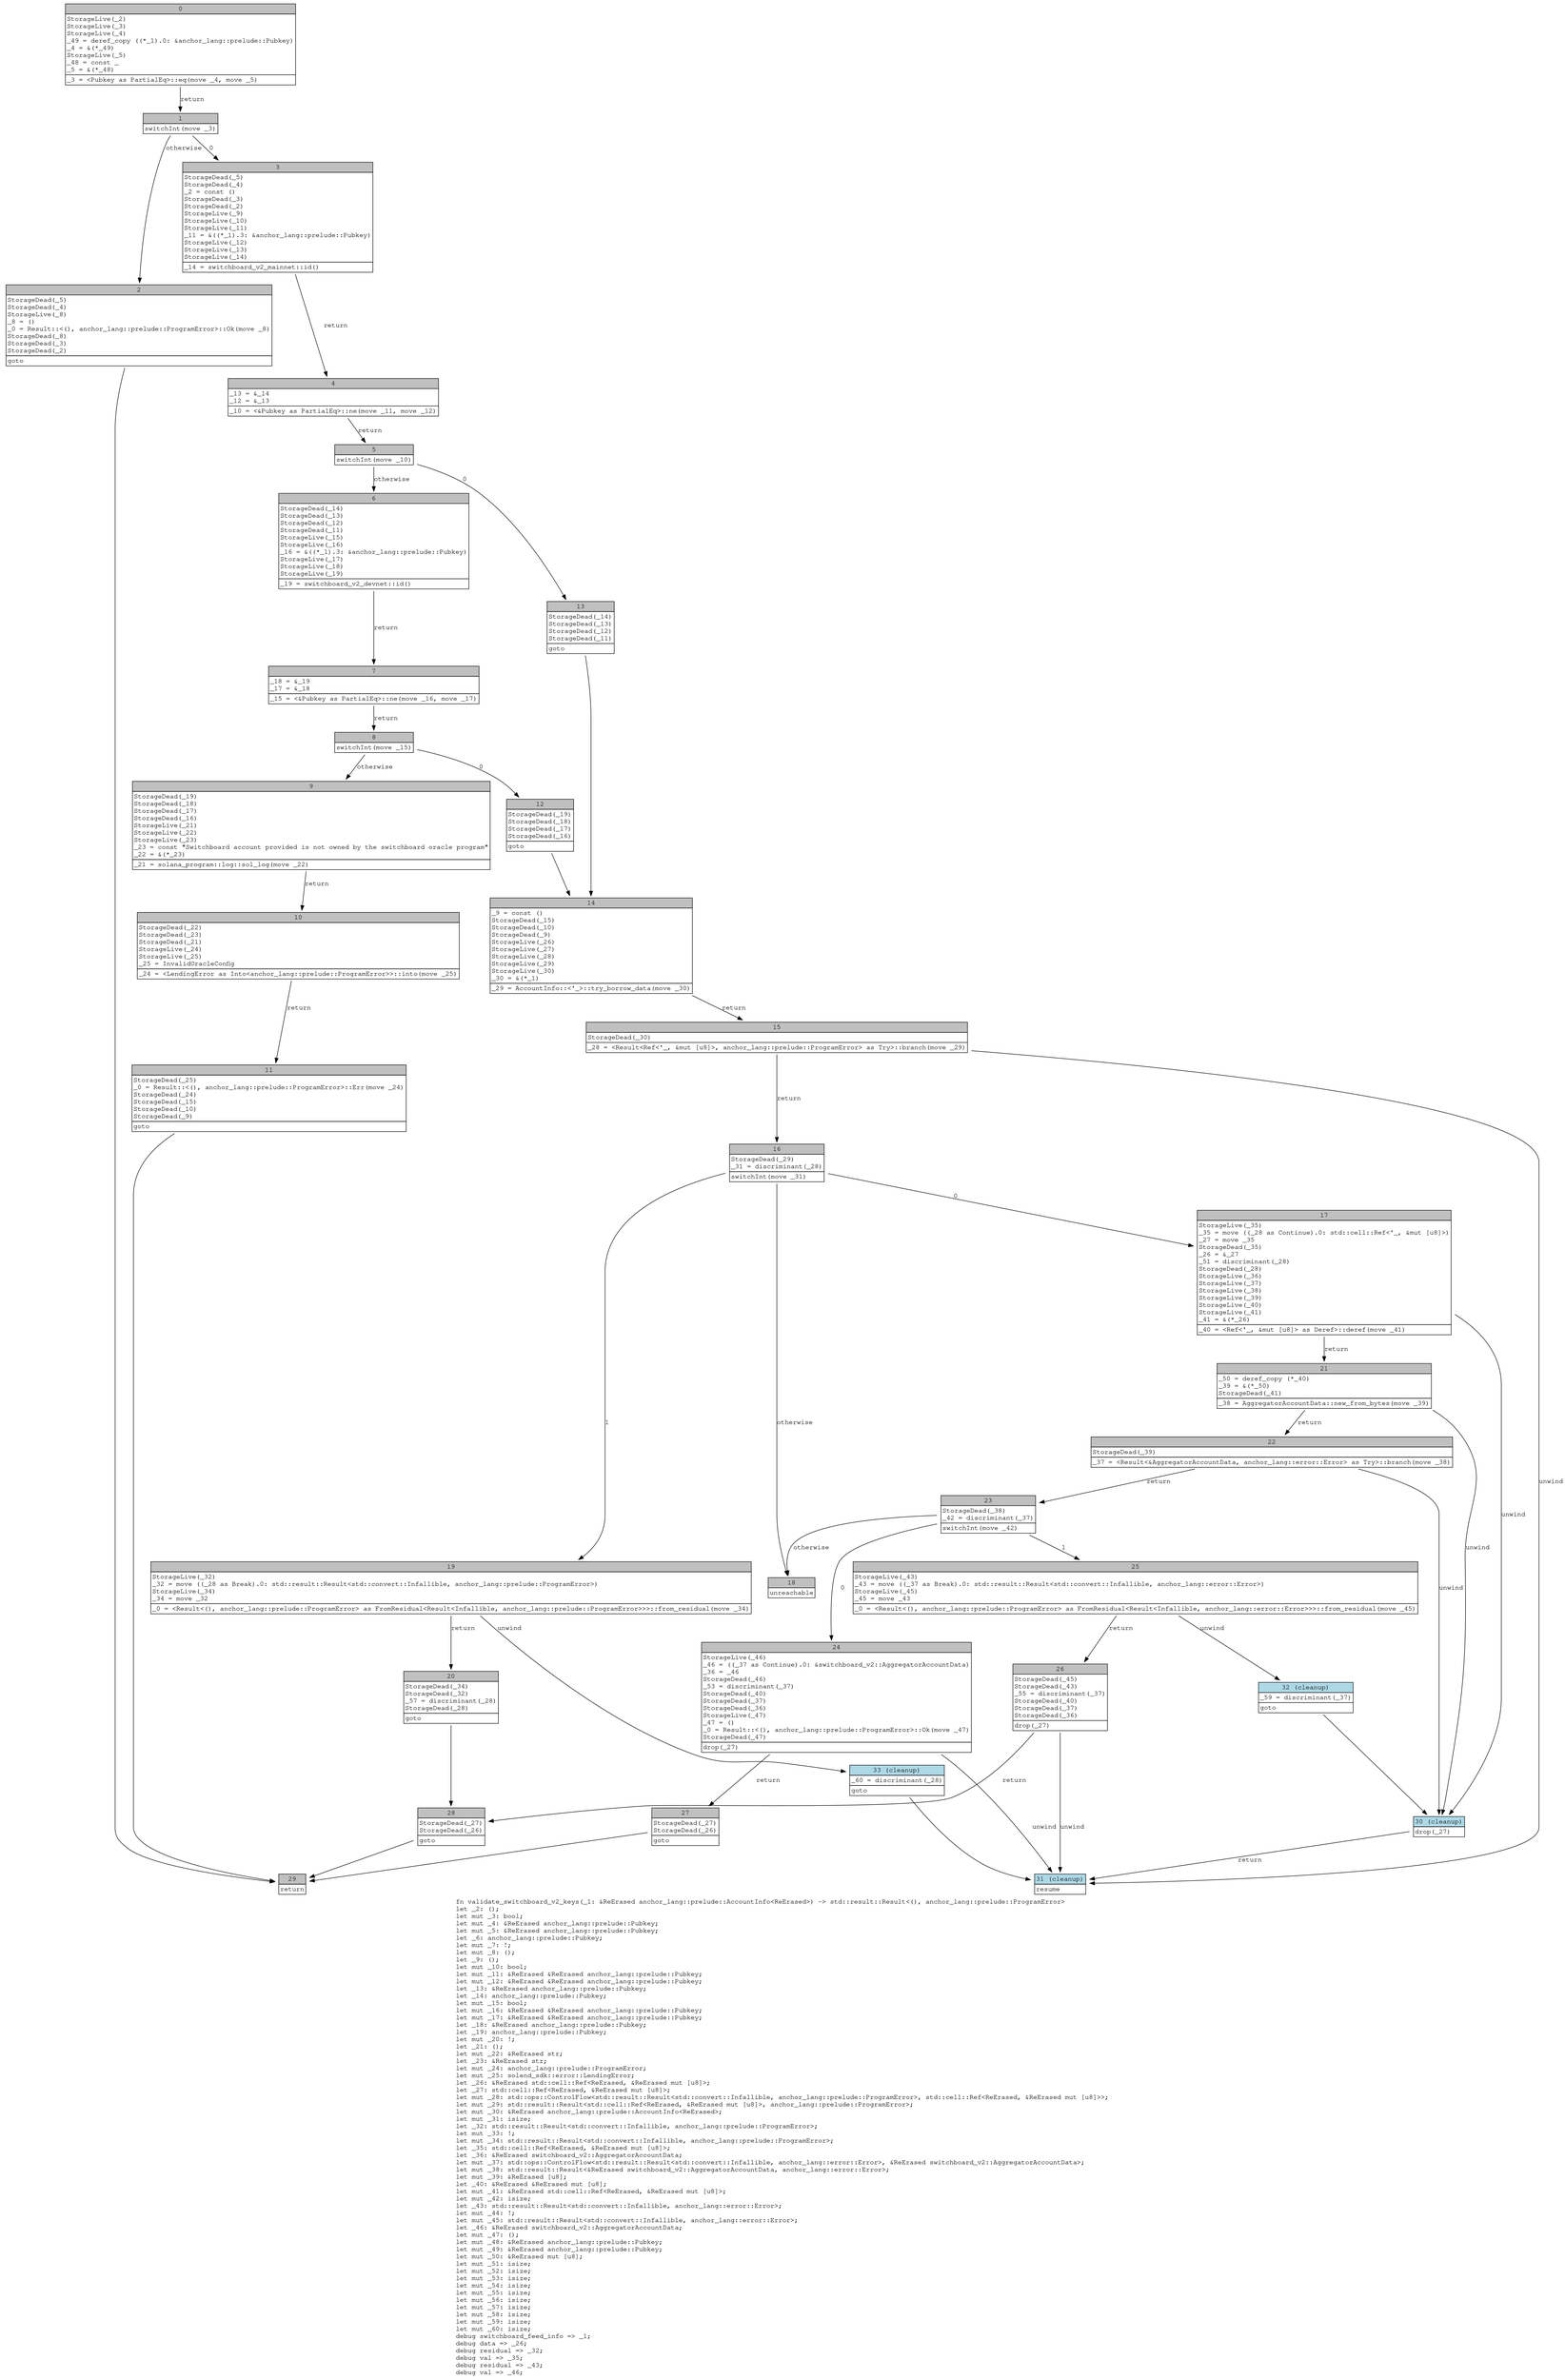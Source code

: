 digraph Mir_0_88 {
    graph [fontname="Courier, monospace"];
    node [fontname="Courier, monospace"];
    edge [fontname="Courier, monospace"];
    label=<fn validate_switchboard_v2_keys(_1: &amp;ReErased anchor_lang::prelude::AccountInfo&lt;ReErased&gt;) -&gt; std::result::Result&lt;(), anchor_lang::prelude::ProgramError&gt;<br align="left"/>let _2: ();<br align="left"/>let mut _3: bool;<br align="left"/>let mut _4: &amp;ReErased anchor_lang::prelude::Pubkey;<br align="left"/>let mut _5: &amp;ReErased anchor_lang::prelude::Pubkey;<br align="left"/>let _6: anchor_lang::prelude::Pubkey;<br align="left"/>let mut _7: !;<br align="left"/>let mut _8: ();<br align="left"/>let _9: ();<br align="left"/>let mut _10: bool;<br align="left"/>let mut _11: &amp;ReErased &amp;ReErased anchor_lang::prelude::Pubkey;<br align="left"/>let mut _12: &amp;ReErased &amp;ReErased anchor_lang::prelude::Pubkey;<br align="left"/>let _13: &amp;ReErased anchor_lang::prelude::Pubkey;<br align="left"/>let _14: anchor_lang::prelude::Pubkey;<br align="left"/>let mut _15: bool;<br align="left"/>let mut _16: &amp;ReErased &amp;ReErased anchor_lang::prelude::Pubkey;<br align="left"/>let mut _17: &amp;ReErased &amp;ReErased anchor_lang::prelude::Pubkey;<br align="left"/>let _18: &amp;ReErased anchor_lang::prelude::Pubkey;<br align="left"/>let _19: anchor_lang::prelude::Pubkey;<br align="left"/>let mut _20: !;<br align="left"/>let _21: ();<br align="left"/>let mut _22: &amp;ReErased str;<br align="left"/>let _23: &amp;ReErased str;<br align="left"/>let mut _24: anchor_lang::prelude::ProgramError;<br align="left"/>let mut _25: solend_sdk::error::LendingError;<br align="left"/>let _26: &amp;ReErased std::cell::Ref&lt;ReErased, &amp;ReErased mut [u8]&gt;;<br align="left"/>let _27: std::cell::Ref&lt;ReErased, &amp;ReErased mut [u8]&gt;;<br align="left"/>let mut _28: std::ops::ControlFlow&lt;std::result::Result&lt;std::convert::Infallible, anchor_lang::prelude::ProgramError&gt;, std::cell::Ref&lt;ReErased, &amp;ReErased mut [u8]&gt;&gt;;<br align="left"/>let mut _29: std::result::Result&lt;std::cell::Ref&lt;ReErased, &amp;ReErased mut [u8]&gt;, anchor_lang::prelude::ProgramError&gt;;<br align="left"/>let mut _30: &amp;ReErased anchor_lang::prelude::AccountInfo&lt;ReErased&gt;;<br align="left"/>let mut _31: isize;<br align="left"/>let _32: std::result::Result&lt;std::convert::Infallible, anchor_lang::prelude::ProgramError&gt;;<br align="left"/>let mut _33: !;<br align="left"/>let mut _34: std::result::Result&lt;std::convert::Infallible, anchor_lang::prelude::ProgramError&gt;;<br align="left"/>let _35: std::cell::Ref&lt;ReErased, &amp;ReErased mut [u8]&gt;;<br align="left"/>let _36: &amp;ReErased switchboard_v2::AggregatorAccountData;<br align="left"/>let mut _37: std::ops::ControlFlow&lt;std::result::Result&lt;std::convert::Infallible, anchor_lang::error::Error&gt;, &amp;ReErased switchboard_v2::AggregatorAccountData&gt;;<br align="left"/>let mut _38: std::result::Result&lt;&amp;ReErased switchboard_v2::AggregatorAccountData, anchor_lang::error::Error&gt;;<br align="left"/>let mut _39: &amp;ReErased [u8];<br align="left"/>let _40: &amp;ReErased &amp;ReErased mut [u8];<br align="left"/>let mut _41: &amp;ReErased std::cell::Ref&lt;ReErased, &amp;ReErased mut [u8]&gt;;<br align="left"/>let mut _42: isize;<br align="left"/>let _43: std::result::Result&lt;std::convert::Infallible, anchor_lang::error::Error&gt;;<br align="left"/>let mut _44: !;<br align="left"/>let mut _45: std::result::Result&lt;std::convert::Infallible, anchor_lang::error::Error&gt;;<br align="left"/>let _46: &amp;ReErased switchboard_v2::AggregatorAccountData;<br align="left"/>let mut _47: ();<br align="left"/>let mut _48: &amp;ReErased anchor_lang::prelude::Pubkey;<br align="left"/>let mut _49: &amp;ReErased anchor_lang::prelude::Pubkey;<br align="left"/>let mut _50: &amp;ReErased mut [u8];<br align="left"/>let mut _51: isize;<br align="left"/>let mut _52: isize;<br align="left"/>let mut _53: isize;<br align="left"/>let mut _54: isize;<br align="left"/>let mut _55: isize;<br align="left"/>let mut _56: isize;<br align="left"/>let mut _57: isize;<br align="left"/>let mut _58: isize;<br align="left"/>let mut _59: isize;<br align="left"/>let mut _60: isize;<br align="left"/>debug switchboard_feed_info =&gt; _1;<br align="left"/>debug data =&gt; _26;<br align="left"/>debug residual =&gt; _32;<br align="left"/>debug val =&gt; _35;<br align="left"/>debug residual =&gt; _43;<br align="left"/>debug val =&gt; _46;<br align="left"/>>;
    bb0__0_88 [shape="none", label=<<table border="0" cellborder="1" cellspacing="0"><tr><td bgcolor="gray" align="center" colspan="1">0</td></tr><tr><td align="left" balign="left">StorageLive(_2)<br/>StorageLive(_3)<br/>StorageLive(_4)<br/>_49 = deref_copy ((*_1).0: &amp;anchor_lang::prelude::Pubkey)<br/>_4 = &amp;(*_49)<br/>StorageLive(_5)<br/>_48 = const _<br/>_5 = &amp;(*_48)<br/></td></tr><tr><td align="left">_3 = &lt;Pubkey as PartialEq&gt;::eq(move _4, move _5)</td></tr></table>>];
    bb1__0_88 [shape="none", label=<<table border="0" cellborder="1" cellspacing="0"><tr><td bgcolor="gray" align="center" colspan="1">1</td></tr><tr><td align="left">switchInt(move _3)</td></tr></table>>];
    bb2__0_88 [shape="none", label=<<table border="0" cellborder="1" cellspacing="0"><tr><td bgcolor="gray" align="center" colspan="1">2</td></tr><tr><td align="left" balign="left">StorageDead(_5)<br/>StorageDead(_4)<br/>StorageLive(_8)<br/>_8 = ()<br/>_0 = Result::&lt;(), anchor_lang::prelude::ProgramError&gt;::Ok(move _8)<br/>StorageDead(_8)<br/>StorageDead(_3)<br/>StorageDead(_2)<br/></td></tr><tr><td align="left">goto</td></tr></table>>];
    bb3__0_88 [shape="none", label=<<table border="0" cellborder="1" cellspacing="0"><tr><td bgcolor="gray" align="center" colspan="1">3</td></tr><tr><td align="left" balign="left">StorageDead(_5)<br/>StorageDead(_4)<br/>_2 = const ()<br/>StorageDead(_3)<br/>StorageDead(_2)<br/>StorageLive(_9)<br/>StorageLive(_10)<br/>StorageLive(_11)<br/>_11 = &amp;((*_1).3: &amp;anchor_lang::prelude::Pubkey)<br/>StorageLive(_12)<br/>StorageLive(_13)<br/>StorageLive(_14)<br/></td></tr><tr><td align="left">_14 = switchboard_v2_mainnet::id()</td></tr></table>>];
    bb4__0_88 [shape="none", label=<<table border="0" cellborder="1" cellspacing="0"><tr><td bgcolor="gray" align="center" colspan="1">4</td></tr><tr><td align="left" balign="left">_13 = &amp;_14<br/>_12 = &amp;_13<br/></td></tr><tr><td align="left">_10 = &lt;&amp;Pubkey as PartialEq&gt;::ne(move _11, move _12)</td></tr></table>>];
    bb5__0_88 [shape="none", label=<<table border="0" cellborder="1" cellspacing="0"><tr><td bgcolor="gray" align="center" colspan="1">5</td></tr><tr><td align="left">switchInt(move _10)</td></tr></table>>];
    bb6__0_88 [shape="none", label=<<table border="0" cellborder="1" cellspacing="0"><tr><td bgcolor="gray" align="center" colspan="1">6</td></tr><tr><td align="left" balign="left">StorageDead(_14)<br/>StorageDead(_13)<br/>StorageDead(_12)<br/>StorageDead(_11)<br/>StorageLive(_15)<br/>StorageLive(_16)<br/>_16 = &amp;((*_1).3: &amp;anchor_lang::prelude::Pubkey)<br/>StorageLive(_17)<br/>StorageLive(_18)<br/>StorageLive(_19)<br/></td></tr><tr><td align="left">_19 = switchboard_v2_devnet::id()</td></tr></table>>];
    bb7__0_88 [shape="none", label=<<table border="0" cellborder="1" cellspacing="0"><tr><td bgcolor="gray" align="center" colspan="1">7</td></tr><tr><td align="left" balign="left">_18 = &amp;_19<br/>_17 = &amp;_18<br/></td></tr><tr><td align="left">_15 = &lt;&amp;Pubkey as PartialEq&gt;::ne(move _16, move _17)</td></tr></table>>];
    bb8__0_88 [shape="none", label=<<table border="0" cellborder="1" cellspacing="0"><tr><td bgcolor="gray" align="center" colspan="1">8</td></tr><tr><td align="left">switchInt(move _15)</td></tr></table>>];
    bb9__0_88 [shape="none", label=<<table border="0" cellborder="1" cellspacing="0"><tr><td bgcolor="gray" align="center" colspan="1">9</td></tr><tr><td align="left" balign="left">StorageDead(_19)<br/>StorageDead(_18)<br/>StorageDead(_17)<br/>StorageDead(_16)<br/>StorageLive(_21)<br/>StorageLive(_22)<br/>StorageLive(_23)<br/>_23 = const &quot;Switchboard account provided is not owned by the switchboard oracle program&quot;<br/>_22 = &amp;(*_23)<br/></td></tr><tr><td align="left">_21 = solana_program::log::sol_log(move _22)</td></tr></table>>];
    bb10__0_88 [shape="none", label=<<table border="0" cellborder="1" cellspacing="0"><tr><td bgcolor="gray" align="center" colspan="1">10</td></tr><tr><td align="left" balign="left">StorageDead(_22)<br/>StorageDead(_23)<br/>StorageDead(_21)<br/>StorageLive(_24)<br/>StorageLive(_25)<br/>_25 = InvalidOracleConfig<br/></td></tr><tr><td align="left">_24 = &lt;LendingError as Into&lt;anchor_lang::prelude::ProgramError&gt;&gt;::into(move _25)</td></tr></table>>];
    bb11__0_88 [shape="none", label=<<table border="0" cellborder="1" cellspacing="0"><tr><td bgcolor="gray" align="center" colspan="1">11</td></tr><tr><td align="left" balign="left">StorageDead(_25)<br/>_0 = Result::&lt;(), anchor_lang::prelude::ProgramError&gt;::Err(move _24)<br/>StorageDead(_24)<br/>StorageDead(_15)<br/>StorageDead(_10)<br/>StorageDead(_9)<br/></td></tr><tr><td align="left">goto</td></tr></table>>];
    bb12__0_88 [shape="none", label=<<table border="0" cellborder="1" cellspacing="0"><tr><td bgcolor="gray" align="center" colspan="1">12</td></tr><tr><td align="left" balign="left">StorageDead(_19)<br/>StorageDead(_18)<br/>StorageDead(_17)<br/>StorageDead(_16)<br/></td></tr><tr><td align="left">goto</td></tr></table>>];
    bb13__0_88 [shape="none", label=<<table border="0" cellborder="1" cellspacing="0"><tr><td bgcolor="gray" align="center" colspan="1">13</td></tr><tr><td align="left" balign="left">StorageDead(_14)<br/>StorageDead(_13)<br/>StorageDead(_12)<br/>StorageDead(_11)<br/></td></tr><tr><td align="left">goto</td></tr></table>>];
    bb14__0_88 [shape="none", label=<<table border="0" cellborder="1" cellspacing="0"><tr><td bgcolor="gray" align="center" colspan="1">14</td></tr><tr><td align="left" balign="left">_9 = const ()<br/>StorageDead(_15)<br/>StorageDead(_10)<br/>StorageDead(_9)<br/>StorageLive(_26)<br/>StorageLive(_27)<br/>StorageLive(_28)<br/>StorageLive(_29)<br/>StorageLive(_30)<br/>_30 = &amp;(*_1)<br/></td></tr><tr><td align="left">_29 = AccountInfo::&lt;'_&gt;::try_borrow_data(move _30)</td></tr></table>>];
    bb15__0_88 [shape="none", label=<<table border="0" cellborder="1" cellspacing="0"><tr><td bgcolor="gray" align="center" colspan="1">15</td></tr><tr><td align="left" balign="left">StorageDead(_30)<br/></td></tr><tr><td align="left">_28 = &lt;Result&lt;Ref&lt;'_, &amp;mut [u8]&gt;, anchor_lang::prelude::ProgramError&gt; as Try&gt;::branch(move _29)</td></tr></table>>];
    bb16__0_88 [shape="none", label=<<table border="0" cellborder="1" cellspacing="0"><tr><td bgcolor="gray" align="center" colspan="1">16</td></tr><tr><td align="left" balign="left">StorageDead(_29)<br/>_31 = discriminant(_28)<br/></td></tr><tr><td align="left">switchInt(move _31)</td></tr></table>>];
    bb17__0_88 [shape="none", label=<<table border="0" cellborder="1" cellspacing="0"><tr><td bgcolor="gray" align="center" colspan="1">17</td></tr><tr><td align="left" balign="left">StorageLive(_35)<br/>_35 = move ((_28 as Continue).0: std::cell::Ref&lt;'_, &amp;mut [u8]&gt;)<br/>_27 = move _35<br/>StorageDead(_35)<br/>_26 = &amp;_27<br/>_51 = discriminant(_28)<br/>StorageDead(_28)<br/>StorageLive(_36)<br/>StorageLive(_37)<br/>StorageLive(_38)<br/>StorageLive(_39)<br/>StorageLive(_40)<br/>StorageLive(_41)<br/>_41 = &amp;(*_26)<br/></td></tr><tr><td align="left">_40 = &lt;Ref&lt;'_, &amp;mut [u8]&gt; as Deref&gt;::deref(move _41)</td></tr></table>>];
    bb18__0_88 [shape="none", label=<<table border="0" cellborder="1" cellspacing="0"><tr><td bgcolor="gray" align="center" colspan="1">18</td></tr><tr><td align="left">unreachable</td></tr></table>>];
    bb19__0_88 [shape="none", label=<<table border="0" cellborder="1" cellspacing="0"><tr><td bgcolor="gray" align="center" colspan="1">19</td></tr><tr><td align="left" balign="left">StorageLive(_32)<br/>_32 = move ((_28 as Break).0: std::result::Result&lt;std::convert::Infallible, anchor_lang::prelude::ProgramError&gt;)<br/>StorageLive(_34)<br/>_34 = move _32<br/></td></tr><tr><td align="left">_0 = &lt;Result&lt;(), anchor_lang::prelude::ProgramError&gt; as FromResidual&lt;Result&lt;Infallible, anchor_lang::prelude::ProgramError&gt;&gt;&gt;::from_residual(move _34)</td></tr></table>>];
    bb20__0_88 [shape="none", label=<<table border="0" cellborder="1" cellspacing="0"><tr><td bgcolor="gray" align="center" colspan="1">20</td></tr><tr><td align="left" balign="left">StorageDead(_34)<br/>StorageDead(_32)<br/>_57 = discriminant(_28)<br/>StorageDead(_28)<br/></td></tr><tr><td align="left">goto</td></tr></table>>];
    bb21__0_88 [shape="none", label=<<table border="0" cellborder="1" cellspacing="0"><tr><td bgcolor="gray" align="center" colspan="1">21</td></tr><tr><td align="left" balign="left">_50 = deref_copy (*_40)<br/>_39 = &amp;(*_50)<br/>StorageDead(_41)<br/></td></tr><tr><td align="left">_38 = AggregatorAccountData::new_from_bytes(move _39)</td></tr></table>>];
    bb22__0_88 [shape="none", label=<<table border="0" cellborder="1" cellspacing="0"><tr><td bgcolor="gray" align="center" colspan="1">22</td></tr><tr><td align="left" balign="left">StorageDead(_39)<br/></td></tr><tr><td align="left">_37 = &lt;Result&lt;&amp;AggregatorAccountData, anchor_lang::error::Error&gt; as Try&gt;::branch(move _38)</td></tr></table>>];
    bb23__0_88 [shape="none", label=<<table border="0" cellborder="1" cellspacing="0"><tr><td bgcolor="gray" align="center" colspan="1">23</td></tr><tr><td align="left" balign="left">StorageDead(_38)<br/>_42 = discriminant(_37)<br/></td></tr><tr><td align="left">switchInt(move _42)</td></tr></table>>];
    bb24__0_88 [shape="none", label=<<table border="0" cellborder="1" cellspacing="0"><tr><td bgcolor="gray" align="center" colspan="1">24</td></tr><tr><td align="left" balign="left">StorageLive(_46)<br/>_46 = ((_37 as Continue).0: &amp;switchboard_v2::AggregatorAccountData)<br/>_36 = _46<br/>StorageDead(_46)<br/>_53 = discriminant(_37)<br/>StorageDead(_40)<br/>StorageDead(_37)<br/>StorageDead(_36)<br/>StorageLive(_47)<br/>_47 = ()<br/>_0 = Result::&lt;(), anchor_lang::prelude::ProgramError&gt;::Ok(move _47)<br/>StorageDead(_47)<br/></td></tr><tr><td align="left">drop(_27)</td></tr></table>>];
    bb25__0_88 [shape="none", label=<<table border="0" cellborder="1" cellspacing="0"><tr><td bgcolor="gray" align="center" colspan="1">25</td></tr><tr><td align="left" balign="left">StorageLive(_43)<br/>_43 = move ((_37 as Break).0: std::result::Result&lt;std::convert::Infallible, anchor_lang::error::Error&gt;)<br/>StorageLive(_45)<br/>_45 = move _43<br/></td></tr><tr><td align="left">_0 = &lt;Result&lt;(), anchor_lang::prelude::ProgramError&gt; as FromResidual&lt;Result&lt;Infallible, anchor_lang::error::Error&gt;&gt;&gt;::from_residual(move _45)</td></tr></table>>];
    bb26__0_88 [shape="none", label=<<table border="0" cellborder="1" cellspacing="0"><tr><td bgcolor="gray" align="center" colspan="1">26</td></tr><tr><td align="left" balign="left">StorageDead(_45)<br/>StorageDead(_43)<br/>_55 = discriminant(_37)<br/>StorageDead(_40)<br/>StorageDead(_37)<br/>StorageDead(_36)<br/></td></tr><tr><td align="left">drop(_27)</td></tr></table>>];
    bb27__0_88 [shape="none", label=<<table border="0" cellborder="1" cellspacing="0"><tr><td bgcolor="gray" align="center" colspan="1">27</td></tr><tr><td align="left" balign="left">StorageDead(_27)<br/>StorageDead(_26)<br/></td></tr><tr><td align="left">goto</td></tr></table>>];
    bb28__0_88 [shape="none", label=<<table border="0" cellborder="1" cellspacing="0"><tr><td bgcolor="gray" align="center" colspan="1">28</td></tr><tr><td align="left" balign="left">StorageDead(_27)<br/>StorageDead(_26)<br/></td></tr><tr><td align="left">goto</td></tr></table>>];
    bb29__0_88 [shape="none", label=<<table border="0" cellborder="1" cellspacing="0"><tr><td bgcolor="gray" align="center" colspan="1">29</td></tr><tr><td align="left">return</td></tr></table>>];
    bb30__0_88 [shape="none", label=<<table border="0" cellborder="1" cellspacing="0"><tr><td bgcolor="lightblue" align="center" colspan="1">30 (cleanup)</td></tr><tr><td align="left">drop(_27)</td></tr></table>>];
    bb31__0_88 [shape="none", label=<<table border="0" cellborder="1" cellspacing="0"><tr><td bgcolor="lightblue" align="center" colspan="1">31 (cleanup)</td></tr><tr><td align="left">resume</td></tr></table>>];
    bb32__0_88 [shape="none", label=<<table border="0" cellborder="1" cellspacing="0"><tr><td bgcolor="lightblue" align="center" colspan="1">32 (cleanup)</td></tr><tr><td align="left" balign="left">_59 = discriminant(_37)<br/></td></tr><tr><td align="left">goto</td></tr></table>>];
    bb33__0_88 [shape="none", label=<<table border="0" cellborder="1" cellspacing="0"><tr><td bgcolor="lightblue" align="center" colspan="1">33 (cleanup)</td></tr><tr><td align="left" balign="left">_60 = discriminant(_28)<br/></td></tr><tr><td align="left">goto</td></tr></table>>];
    bb0__0_88 -> bb1__0_88 [label="return"];
    bb1__0_88 -> bb3__0_88 [label="0"];
    bb1__0_88 -> bb2__0_88 [label="otherwise"];
    bb2__0_88 -> bb29__0_88 [label=""];
    bb3__0_88 -> bb4__0_88 [label="return"];
    bb4__0_88 -> bb5__0_88 [label="return"];
    bb5__0_88 -> bb13__0_88 [label="0"];
    bb5__0_88 -> bb6__0_88 [label="otherwise"];
    bb6__0_88 -> bb7__0_88 [label="return"];
    bb7__0_88 -> bb8__0_88 [label="return"];
    bb8__0_88 -> bb12__0_88 [label="0"];
    bb8__0_88 -> bb9__0_88 [label="otherwise"];
    bb9__0_88 -> bb10__0_88 [label="return"];
    bb10__0_88 -> bb11__0_88 [label="return"];
    bb11__0_88 -> bb29__0_88 [label=""];
    bb12__0_88 -> bb14__0_88 [label=""];
    bb13__0_88 -> bb14__0_88 [label=""];
    bb14__0_88 -> bb15__0_88 [label="return"];
    bb15__0_88 -> bb16__0_88 [label="return"];
    bb15__0_88 -> bb31__0_88 [label="unwind"];
    bb16__0_88 -> bb17__0_88 [label="0"];
    bb16__0_88 -> bb19__0_88 [label="1"];
    bb16__0_88 -> bb18__0_88 [label="otherwise"];
    bb17__0_88 -> bb21__0_88 [label="return"];
    bb17__0_88 -> bb30__0_88 [label="unwind"];
    bb19__0_88 -> bb20__0_88 [label="return"];
    bb19__0_88 -> bb33__0_88 [label="unwind"];
    bb20__0_88 -> bb28__0_88 [label=""];
    bb21__0_88 -> bb22__0_88 [label="return"];
    bb21__0_88 -> bb30__0_88 [label="unwind"];
    bb22__0_88 -> bb23__0_88 [label="return"];
    bb22__0_88 -> bb30__0_88 [label="unwind"];
    bb23__0_88 -> bb24__0_88 [label="0"];
    bb23__0_88 -> bb25__0_88 [label="1"];
    bb23__0_88 -> bb18__0_88 [label="otherwise"];
    bb24__0_88 -> bb27__0_88 [label="return"];
    bb24__0_88 -> bb31__0_88 [label="unwind"];
    bb25__0_88 -> bb26__0_88 [label="return"];
    bb25__0_88 -> bb32__0_88 [label="unwind"];
    bb26__0_88 -> bb28__0_88 [label="return"];
    bb26__0_88 -> bb31__0_88 [label="unwind"];
    bb27__0_88 -> bb29__0_88 [label=""];
    bb28__0_88 -> bb29__0_88 [label=""];
    bb30__0_88 -> bb31__0_88 [label="return"];
    bb32__0_88 -> bb30__0_88 [label=""];
    bb33__0_88 -> bb31__0_88 [label=""];
}
